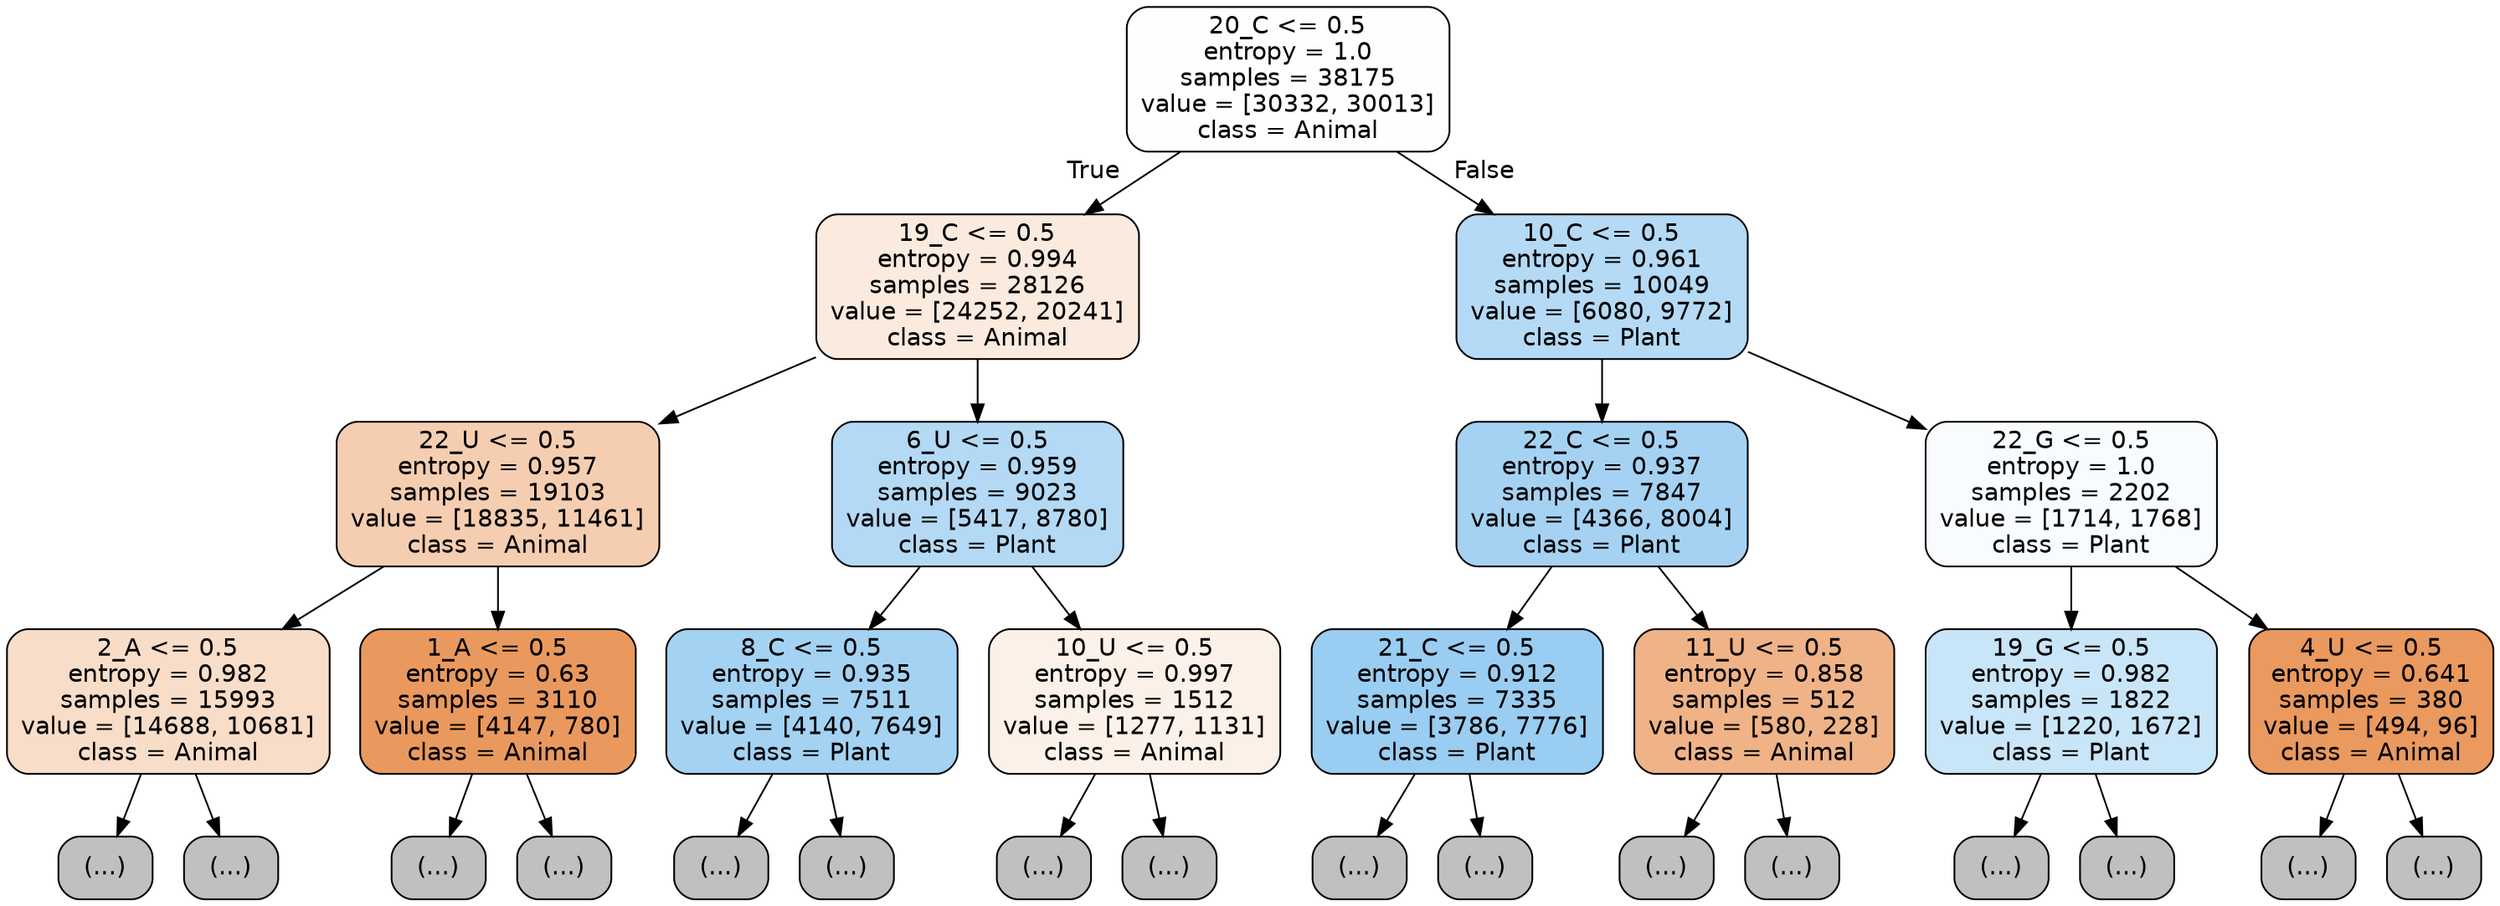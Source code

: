 digraph Tree {
node [shape=box, style="filled, rounded", color="black", fontname="helvetica"] ;
edge [fontname="helvetica"] ;
0 [label="20_C <= 0.5\nentropy = 1.0\nsamples = 38175\nvalue = [30332, 30013]\nclass = Animal", fillcolor="#fffefd"] ;
1 [label="19_C <= 0.5\nentropy = 0.994\nsamples = 28126\nvalue = [24252, 20241]\nclass = Animal", fillcolor="#fbeade"] ;
0 -> 1 [labeldistance=2.5, labelangle=45, headlabel="True"] ;
2 [label="22_U <= 0.5\nentropy = 0.957\nsamples = 19103\nvalue = [18835, 11461]\nclass = Animal", fillcolor="#f5ceb1"] ;
1 -> 2 ;
3 [label="2_A <= 0.5\nentropy = 0.982\nsamples = 15993\nvalue = [14688, 10681]\nclass = Animal", fillcolor="#f8ddc9"] ;
2 -> 3 ;
4 [label="(...)", fillcolor="#C0C0C0"] ;
3 -> 4 ;
6393 [label="(...)", fillcolor="#C0C0C0"] ;
3 -> 6393 ;
8592 [label="1_A <= 0.5\nentropy = 0.63\nsamples = 3110\nvalue = [4147, 780]\nclass = Animal", fillcolor="#ea995e"] ;
2 -> 8592 ;
8593 [label="(...)", fillcolor="#C0C0C0"] ;
8592 -> 8593 ;
9362 [label="(...)", fillcolor="#C0C0C0"] ;
8592 -> 9362 ;
9629 [label="6_U <= 0.5\nentropy = 0.959\nsamples = 9023\nvalue = [5417, 8780]\nclass = Plant", fillcolor="#b3d9f5"] ;
1 -> 9629 ;
9630 [label="8_C <= 0.5\nentropy = 0.935\nsamples = 7511\nvalue = [4140, 7649]\nclass = Plant", fillcolor="#a4d2f3"] ;
9629 -> 9630 ;
9631 [label="(...)", fillcolor="#C0C0C0"] ;
9630 -> 9631 ;
11462 [label="(...)", fillcolor="#C0C0C0"] ;
9630 -> 11462 ;
12003 [label="10_U <= 0.5\nentropy = 0.997\nsamples = 1512\nvalue = [1277, 1131]\nclass = Animal", fillcolor="#fcf1e8"] ;
9629 -> 12003 ;
12004 [label="(...)", fillcolor="#C0C0C0"] ;
12003 -> 12004 ;
12675 [label="(...)", fillcolor="#C0C0C0"] ;
12003 -> 12675 ;
12876 [label="10_C <= 0.5\nentropy = 0.961\nsamples = 10049\nvalue = [6080, 9772]\nclass = Plant", fillcolor="#b4daf5"] ;
0 -> 12876 [labeldistance=2.5, labelangle=-45, headlabel="False"] ;
12877 [label="22_C <= 0.5\nentropy = 0.937\nsamples = 7847\nvalue = [4366, 8004]\nclass = Plant", fillcolor="#a5d2f3"] ;
12876 -> 12877 ;
12878 [label="21_C <= 0.5\nentropy = 0.912\nsamples = 7335\nvalue = [3786, 7776]\nclass = Plant", fillcolor="#99cdf2"] ;
12877 -> 12878 ;
12879 [label="(...)", fillcolor="#C0C0C0"] ;
12878 -> 12879 ;
14992 [label="(...)", fillcolor="#C0C0C0"] ;
12878 -> 14992 ;
15617 [label="11_U <= 0.5\nentropy = 0.858\nsamples = 512\nvalue = [580, 228]\nclass = Animal", fillcolor="#efb387"] ;
12877 -> 15617 ;
15618 [label="(...)", fillcolor="#C0C0C0"] ;
15617 -> 15618 ;
15857 [label="(...)", fillcolor="#C0C0C0"] ;
15617 -> 15857 ;
15904 [label="22_G <= 0.5\nentropy = 1.0\nsamples = 2202\nvalue = [1714, 1768]\nclass = Plant", fillcolor="#f9fcfe"] ;
12876 -> 15904 ;
15905 [label="19_G <= 0.5\nentropy = 0.982\nsamples = 1822\nvalue = [1220, 1672]\nclass = Plant", fillcolor="#c9e5f8"] ;
15904 -> 15905 ;
15906 [label="(...)", fillcolor="#C0C0C0"] ;
15905 -> 15906 ;
16535 [label="(...)", fillcolor="#C0C0C0"] ;
15905 -> 16535 ;
16714 [label="4_U <= 0.5\nentropy = 0.641\nsamples = 380\nvalue = [494, 96]\nclass = Animal", fillcolor="#ea995f"] ;
15904 -> 16714 ;
16715 [label="(...)", fillcolor="#C0C0C0"] ;
16714 -> 16715 ;
16816 [label="(...)", fillcolor="#C0C0C0"] ;
16714 -> 16816 ;
}